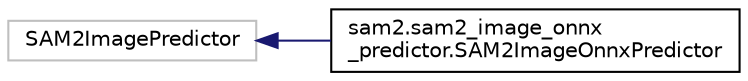 digraph "Graphical Class Hierarchy"
{
 // LATEX_PDF_SIZE
  edge [fontname="Helvetica",fontsize="10",labelfontname="Helvetica",labelfontsize="10"];
  node [fontname="Helvetica",fontsize="10",shape=record];
  rankdir="LR";
  Node18734 [label="SAM2ImagePredictor",height=0.2,width=0.4,color="grey75", fillcolor="white", style="filled",tooltip=" "];
  Node18734 -> Node0 [dir="back",color="midnightblue",fontsize="10",style="solid",fontname="Helvetica"];
  Node0 [label="sam2.sam2_image_onnx\l_predictor.SAM2ImageOnnxPredictor",height=0.2,width=0.4,color="black", fillcolor="white", style="filled",URL="$classsam2_1_1sam2__image__onnx__predictor_1_1SAM2ImageOnnxPredictor.html",tooltip=" "];
}
